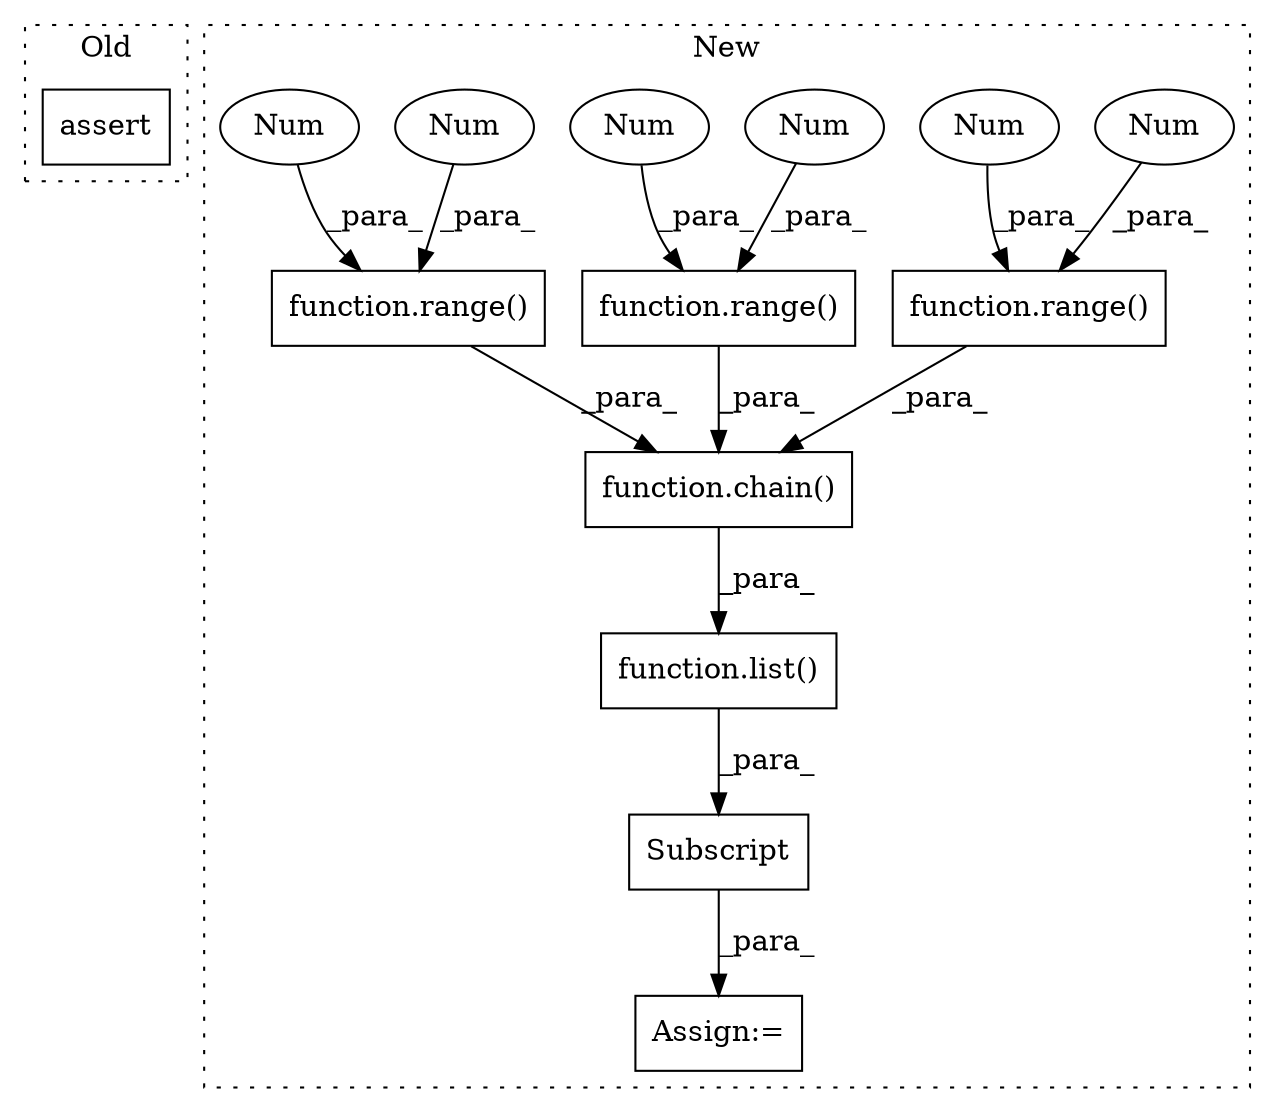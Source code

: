 digraph G {
subgraph cluster0 {
1 [label="assert" a="65" s="2810" l="7" shape="box"];
label = "Old";
style="dotted";
}
subgraph cluster1 {
2 [label="function.chain()" a="75" s="6910,6988" l="6,1" shape="box"];
3 [label="Subscript" a="63" s="6892,0" l="99,0" shape="box"];
4 [label="function.range()" a="75" s="6950,6967" l="6,1" shape="box"];
5 [label="function.list()" a="75" s="6905,6989" l="5,1" shape="box"];
6 [label="function.range()" a="75" s="6970,6987" l="6,1" shape="box"];
7 [label="Num" a="76" s="6976" l="5" shape="ellipse"];
8 [label="function.range()" a="75" s="6931,6947" l="6,1" shape="box"];
9 [label="Num" a="76" s="6942" l="5" shape="ellipse"];
10 [label="Num" a="76" s="6982" l="5" shape="ellipse"];
11 [label="Num" a="76" s="6937" l="4" shape="ellipse"];
12 [label="Num" a="76" s="6962" l="5" shape="ellipse"];
13 [label="Num" a="76" s="6956" l="5" shape="ellipse"];
14 [label="Assign:=" a="68" s="6889" l="3" shape="box"];
label = "New";
style="dotted";
}
2 -> 5 [label="_para_"];
3 -> 14 [label="_para_"];
4 -> 2 [label="_para_"];
5 -> 3 [label="_para_"];
6 -> 2 [label="_para_"];
7 -> 6 [label="_para_"];
8 -> 2 [label="_para_"];
9 -> 8 [label="_para_"];
10 -> 6 [label="_para_"];
11 -> 8 [label="_para_"];
12 -> 4 [label="_para_"];
13 -> 4 [label="_para_"];
}